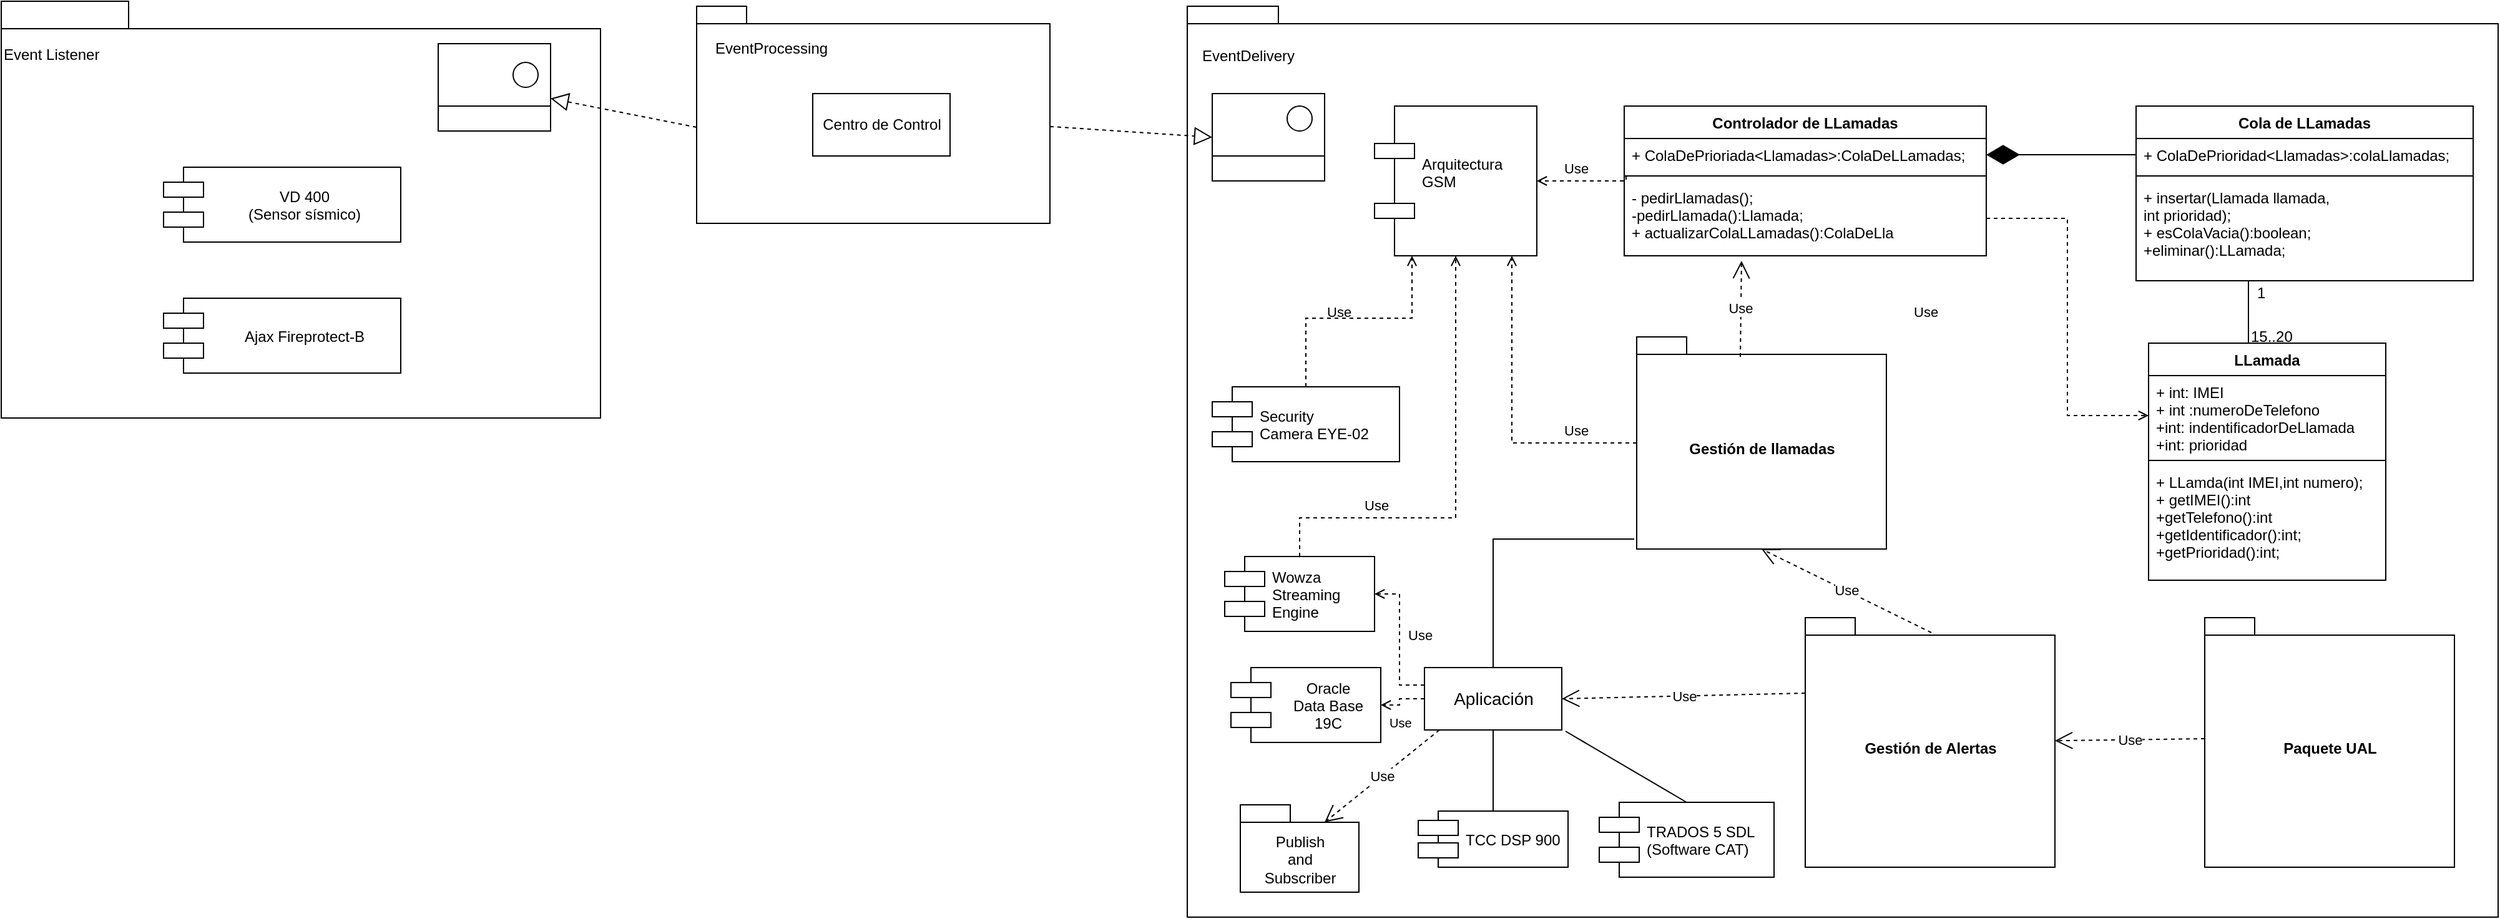 <mxfile version="12.2.4" type="device" pages="1"><diagram id="i2pYkHRXe0K37-lUeZLJ" name="Page-1"><mxGraphModel dx="1422" dy="791" grid="1" gridSize="10" guides="1" tooltips="1" connect="1" arrows="1" fold="1" page="1" pageScale="1" pageWidth="1169" pageHeight="1654" math="0" shadow="0"><root><mxCell id="0"/><mxCell id="1" parent="0"/><mxCell id="-lk-j_QBAzNRk8KsqQVB-1" value="" style="shape=folder;fontStyle=1;spacingTop=10;tabWidth=102;tabHeight=22;tabPosition=left;html=1;" parent="1" vertex="1"><mxGeometry x="120" y="382" width="480" height="334" as="geometry"/></mxCell><mxCell id="-lk-j_QBAzNRk8KsqQVB-2" value="Event Listener" style="text;html=1;resizable=0;points=[];autosize=1;align=left;verticalAlign=top;spacingTop=-4;" parent="1" vertex="1"><mxGeometry x="120" y="415" width="90" height="20" as="geometry"/></mxCell><mxCell id="-lk-j_QBAzNRk8KsqQVB-11" value="" style="shape=folder;fontStyle=1;spacingTop=10;tabWidth=40;tabHeight=14;tabPosition=left;html=1;" parent="1" vertex="1"><mxGeometry x="677" y="386" width="283" height="174" as="geometry"/></mxCell><mxCell id="-lk-j_QBAzNRk8KsqQVB-12" value="EventProcessing" style="text;html=1;resizable=0;points=[];autosize=1;align=left;verticalAlign=top;spacingTop=-4;" parent="1" vertex="1"><mxGeometry x="690" y="410" width="110" height="20" as="geometry"/></mxCell><mxCell id="-lk-j_QBAzNRk8KsqQVB-26" value="" style="endArrow=block;dashed=1;endFill=0;endSize=12;html=1;exitX=0;exitY=0;exitDx=0;exitDy=97;exitPerimeter=0;" parent="1" source="-lk-j_QBAzNRk8KsqQVB-11" target="wiB7oKwoH8bAFENCHkaS-10" edge="1"><mxGeometry width="160" relative="1" as="geometry"><mxPoint x="733.5" y="760" as="sourcePoint"/><mxPoint x="950" y="490" as="targetPoint"/></mxGeometry></mxCell><mxCell id="-lk-j_QBAzNRk8KsqQVB-27" value="" style="endArrow=block;dashed=1;endFill=0;endSize=12;html=1;entryX=0;entryY=0.5;entryDx=0;entryDy=0;" parent="1" source="-lk-j_QBAzNRk8KsqQVB-11" target="kS-_R1Jv_6tj9Zh3UjJR-27" edge="1"><mxGeometry width="160" relative="1" as="geometry"><mxPoint x="1293.5" y="670" as="sourcePoint"/><mxPoint x="2160" y="525" as="targetPoint"/></mxGeometry></mxCell><mxCell id="wiB7oKwoH8bAFENCHkaS-10" value="" style="rounded=0;whiteSpace=wrap;html=1;" parent="1" vertex="1"><mxGeometry x="470" y="416" width="90" height="70" as="geometry"/></mxCell><mxCell id="wiB7oKwoH8bAFENCHkaS-11" value="" style="rounded=0;whiteSpace=wrap;html=1;" parent="1" vertex="1"><mxGeometry x="470" y="466" width="90" height="20" as="geometry"/></mxCell><mxCell id="wiB7oKwoH8bAFENCHkaS-12" value="" style="ellipse;whiteSpace=wrap;html=1;aspect=fixed;" parent="1" vertex="1"><mxGeometry x="530" y="431" width="20" height="20" as="geometry"/></mxCell><mxCell id="F1O-U9rDE_01fpHh5WV3-1" value="VD 400 &#xA;(Sensor sísmico)" style="shape=component;align=center;spacingLeft=36;" parent="1" vertex="1"><mxGeometry x="250" y="515" width="190" height="60" as="geometry"/></mxCell><mxCell id="F1O-U9rDE_01fpHh5WV3-2" value="Ajax Fireprotect-B" style="shape=component;align=center;spacingLeft=36;" parent="1" vertex="1"><mxGeometry x="250" y="620" width="190" height="60" as="geometry"/></mxCell><mxCell id="F1O-U9rDE_01fpHh5WV3-3" value="Centro de Control" style="html=1;align=center;" parent="1" vertex="1"><mxGeometry x="770" y="456" width="110" height="50" as="geometry"/></mxCell><mxCell id="kS-_R1Jv_6tj9Zh3UjJR-1" value="" style="shape=folder;fontStyle=1;spacingTop=10;tabWidth=40;tabHeight=14;tabPosition=left;html=1;fillColor=none;" parent="1" vertex="1"><mxGeometry x="1070" y="386" width="1050" height="730" as="geometry"/></mxCell><mxCell id="kS-_R1Jv_6tj9Zh3UjJR-2" value="EventDelivery" style="text;html=1;resizable=0;points=[];autosize=1;align=left;verticalAlign=top;spacingTop=-4;" parent="1" vertex="1"><mxGeometry x="1080" y="416" width="90" height="20" as="geometry"/></mxCell><mxCell id="kS-_R1Jv_6tj9Zh3UjJR-3" value="Arquitectura&#xA;GSM&#xA;" style="shape=component;align=left;spacingLeft=36;" parent="1" vertex="1"><mxGeometry x="1220" y="466" width="130" height="120" as="geometry"/></mxCell><mxCell id="kS-_R1Jv_6tj9Zh3UjJR-4" value="LLamada" style="swimlane;fontStyle=1;align=center;verticalAlign=top;childLayout=stackLayout;horizontal=1;startSize=26;horizontalStack=0;resizeParent=1;resizeParentMax=0;resizeLast=0;collapsible=1;marginBottom=0;" parent="1" vertex="1"><mxGeometry x="1840" y="656" width="190" height="190" as="geometry"/></mxCell><mxCell id="kS-_R1Jv_6tj9Zh3UjJR-5" value="+ int: IMEI&#xA;+ int :numeroDeTelefono&#xA;+int: indentificadorDeLlamada&#xA;+int: prioridad&#xA;" style="text;strokeColor=none;fillColor=none;align=left;verticalAlign=top;spacingLeft=4;spacingRight=4;overflow=hidden;rotatable=0;points=[[0,0.5],[1,0.5]];portConstraint=eastwest;" parent="kS-_R1Jv_6tj9Zh3UjJR-4" vertex="1"><mxGeometry y="26" width="190" height="64" as="geometry"/></mxCell><mxCell id="kS-_R1Jv_6tj9Zh3UjJR-6" value="" style="line;strokeWidth=1;fillColor=none;align=left;verticalAlign=middle;spacingTop=-1;spacingLeft=3;spacingRight=3;rotatable=0;labelPosition=right;points=[];portConstraint=eastwest;" parent="kS-_R1Jv_6tj9Zh3UjJR-4" vertex="1"><mxGeometry y="90" width="190" height="8" as="geometry"/></mxCell><mxCell id="kS-_R1Jv_6tj9Zh3UjJR-7" value="+ LLamda(int IMEI,int numero);&#xA;+ getIMEI():int&#xA;+getTelefono():int&#xA;+getIdentificador():int;&#xA;+getPrioridad():int;&#xA;&#xA;" style="text;strokeColor=none;fillColor=none;align=left;verticalAlign=top;spacingLeft=4;spacingRight=4;overflow=hidden;rotatable=0;points=[[0,0.5],[1,0.5]];portConstraint=eastwest;" parent="kS-_R1Jv_6tj9Zh3UjJR-4" vertex="1"><mxGeometry y="98" width="190" height="92" as="geometry"/></mxCell><mxCell id="kS-_R1Jv_6tj9Zh3UjJR-8" style="edgeStyle=orthogonalEdgeStyle;rounded=0;orthogonalLoop=1;jettySize=auto;html=1;exitX=0.5;exitY=1;exitDx=0;exitDy=0;entryX=0.5;entryY=0;entryDx=0;entryDy=0;startArrow=none;startFill=0;endArrow=none;endFill=0;strokeWidth=1;" parent="1" source="kS-_R1Jv_6tj9Zh3UjJR-9" target="kS-_R1Jv_6tj9Zh3UjJR-4" edge="1"><mxGeometry relative="1" as="geometry"><Array as="points"><mxPoint x="1920" y="656"/></Array></mxGeometry></mxCell><mxCell id="kS-_R1Jv_6tj9Zh3UjJR-9" value="Cola de LLamadas" style="swimlane;fontStyle=1;align=center;verticalAlign=top;childLayout=stackLayout;horizontal=1;startSize=26;horizontalStack=0;resizeParent=1;resizeParentMax=0;resizeLast=0;collapsible=1;marginBottom=0;" parent="1" vertex="1"><mxGeometry x="1830" y="466" width="270" height="140" as="geometry"/></mxCell><mxCell id="kS-_R1Jv_6tj9Zh3UjJR-10" value="+ ColaDePrioridad&lt;Llamadas&gt;:colaLlamadas;" style="text;strokeColor=none;fillColor=none;align=left;verticalAlign=top;spacingLeft=4;spacingRight=4;overflow=hidden;rotatable=0;points=[[0,0.5],[1,0.5]];portConstraint=eastwest;" parent="kS-_R1Jv_6tj9Zh3UjJR-9" vertex="1"><mxGeometry y="26" width="270" height="26" as="geometry"/></mxCell><mxCell id="kS-_R1Jv_6tj9Zh3UjJR-11" value="" style="line;strokeWidth=1;fillColor=none;align=left;verticalAlign=middle;spacingTop=-1;spacingLeft=3;spacingRight=3;rotatable=0;labelPosition=right;points=[];portConstraint=eastwest;" parent="kS-_R1Jv_6tj9Zh3UjJR-9" vertex="1"><mxGeometry y="52" width="270" height="8" as="geometry"/></mxCell><mxCell id="kS-_R1Jv_6tj9Zh3UjJR-12" value="+ insertar(Llamada llamada, &#xA;int prioridad);&#xA;+ esColaVacia():boolean;&#xA;+eliminar():LLamada;&#xA;" style="text;strokeColor=none;fillColor=none;align=left;verticalAlign=top;spacingLeft=4;spacingRight=4;overflow=hidden;rotatable=0;points=[[0,0.5],[1,0.5]];portConstraint=eastwest;" parent="kS-_R1Jv_6tj9Zh3UjJR-9" vertex="1"><mxGeometry y="60" width="270" height="80" as="geometry"/></mxCell><mxCell id="kS-_R1Jv_6tj9Zh3UjJR-13" value="15..20" style="text;html=1;resizable=0;points=[];autosize=1;align=left;verticalAlign=top;spacingTop=-4;" parent="1" vertex="1"><mxGeometry x="1920" y="641" width="50" height="20" as="geometry"/></mxCell><mxCell id="kS-_R1Jv_6tj9Zh3UjJR-14" value="1" style="text;html=1;resizable=0;points=[];autosize=1;align=left;verticalAlign=top;spacingTop=-4;" parent="1" vertex="1"><mxGeometry x="1925" y="606" width="20" height="20" as="geometry"/></mxCell><mxCell id="kS-_R1Jv_6tj9Zh3UjJR-15" style="edgeStyle=orthogonalEdgeStyle;rounded=0;orthogonalLoop=1;jettySize=auto;html=1;endArrow=open;endFill=0;dashed=1;" parent="1" source="kS-_R1Jv_6tj9Zh3UjJR-16" target="kS-_R1Jv_6tj9Zh3UjJR-3" edge="1"><mxGeometry relative="1" as="geometry"><Array as="points"><mxPoint x="1330" y="736"/></Array></mxGeometry></mxCell><mxCell id="kS-_R1Jv_6tj9Zh3UjJR-16" value="Gestión de llamadas" style="shape=folder;fontStyle=1;spacingTop=10;tabWidth=40;tabHeight=14;tabPosition=left;html=1;" parent="1" vertex="1"><mxGeometry x="1430" y="651" width="200" height="170" as="geometry"/></mxCell><mxCell id="kS-_R1Jv_6tj9Zh3UjJR-17" value="Controlador de LLamadas" style="swimlane;fontStyle=1;align=center;verticalAlign=top;childLayout=stackLayout;horizontal=1;startSize=26;horizontalStack=0;resizeParent=1;resizeParentMax=0;resizeLast=0;collapsible=1;marginBottom=0;" parent="1" vertex="1"><mxGeometry x="1420" y="466" width="290" height="120" as="geometry"/></mxCell><mxCell id="kS-_R1Jv_6tj9Zh3UjJR-18" value="+ ColaDePrioriada&lt;Llamadas&gt;:ColaDeLLamadas;" style="text;strokeColor=none;fillColor=none;align=left;verticalAlign=top;spacingLeft=4;spacingRight=4;overflow=hidden;rotatable=0;points=[[0,0.5],[1,0.5]];portConstraint=eastwest;" parent="kS-_R1Jv_6tj9Zh3UjJR-17" vertex="1"><mxGeometry y="26" width="290" height="26" as="geometry"/></mxCell><mxCell id="kS-_R1Jv_6tj9Zh3UjJR-19" value="" style="line;strokeWidth=1;fillColor=none;align=left;verticalAlign=middle;spacingTop=-1;spacingLeft=3;spacingRight=3;rotatable=0;labelPosition=right;points=[];portConstraint=eastwest;" parent="kS-_R1Jv_6tj9Zh3UjJR-17" vertex="1"><mxGeometry y="52" width="290" height="8" as="geometry"/></mxCell><mxCell id="kS-_R1Jv_6tj9Zh3UjJR-20" value="- pedirLlamadas();&#xA;-pedirLlamada():Llamada;&#xA;+ actualizarColaLLamadas():ColaDeLla&#xA;" style="text;strokeColor=none;fillColor=none;align=left;verticalAlign=top;spacingLeft=4;spacingRight=4;overflow=hidden;rotatable=0;points=[[0,0.5],[1,0.5]];portConstraint=eastwest;" parent="kS-_R1Jv_6tj9Zh3UjJR-17" vertex="1"><mxGeometry y="60" width="290" height="60" as="geometry"/></mxCell><mxCell id="kS-_R1Jv_6tj9Zh3UjJR-21" value="" style="endArrow=diamondThin;endFill=1;endSize=24;html=1;exitX=0;exitY=0.5;exitDx=0;exitDy=0;" parent="1" source="kS-_R1Jv_6tj9Zh3UjJR-10" target="kS-_R1Jv_6tj9Zh3UjJR-18" edge="1"><mxGeometry width="160" relative="1" as="geometry"><mxPoint x="1650" y="505" as="sourcePoint"/><mxPoint x="1690" y="506" as="targetPoint"/></mxGeometry></mxCell><mxCell id="kS-_R1Jv_6tj9Zh3UjJR-22" style="edgeStyle=orthogonalEdgeStyle;rounded=0;orthogonalLoop=1;jettySize=auto;html=1;entryX=0;entryY=0.5;entryDx=0;entryDy=0;dashed=1;endArrow=open;endFill=0;strokeWidth=1;" parent="1" source="kS-_R1Jv_6tj9Zh3UjJR-20" target="kS-_R1Jv_6tj9Zh3UjJR-5" edge="1"><mxGeometry relative="1" as="geometry"/></mxCell><mxCell id="kS-_R1Jv_6tj9Zh3UjJR-23" style="edgeStyle=orthogonalEdgeStyle;rounded=0;orthogonalLoop=1;jettySize=auto;html=1;exitX=0.005;exitY=-0.067;exitDx=0;exitDy=0;dashed=1;startArrow=none;startFill=0;endArrow=open;endFill=0;strokeWidth=1;exitPerimeter=0;entryX=1;entryY=0.5;entryDx=0;entryDy=0;" parent="1" source="kS-_R1Jv_6tj9Zh3UjJR-20" target="kS-_R1Jv_6tj9Zh3UjJR-3" edge="1"><mxGeometry relative="1" as="geometry"><Array as="points"><mxPoint x="1421" y="526"/></Array></mxGeometry></mxCell><mxCell id="kS-_R1Jv_6tj9Zh3UjJR-24" style="edgeStyle=orthogonalEdgeStyle;rounded=0;orthogonalLoop=1;jettySize=auto;html=1;entryX=-0.01;entryY=0.953;entryDx=0;entryDy=0;entryPerimeter=0;endArrow=none;endFill=0;" parent="1" source="kS-_R1Jv_6tj9Zh3UjJR-26" target="kS-_R1Jv_6tj9Zh3UjJR-16" edge="1"><mxGeometry relative="1" as="geometry"><Array as="points"><mxPoint x="1410" y="813"/><mxPoint x="1410" y="813"/></Array></mxGeometry></mxCell><mxCell id="kS-_R1Jv_6tj9Zh3UjJR-25" style="edgeStyle=orthogonalEdgeStyle;rounded=0;orthogonalLoop=1;jettySize=auto;html=1;entryX=1;entryY=0.5;entryDx=0;entryDy=0;dashed=1;startArrow=none;startFill=0;endArrow=open;endFill=0;" parent="1" source="kS-_R1Jv_6tj9Zh3UjJR-26" target="kS-_R1Jv_6tj9Zh3UjJR-34" edge="1"><mxGeometry relative="1" as="geometry"><Array as="points"><mxPoint x="1240" y="930"/><mxPoint x="1240" y="857"/></Array></mxGeometry></mxCell><mxCell id="RLIhLpDfIdcpI8NtRNBg-2" style="edgeStyle=orthogonalEdgeStyle;rounded=0;orthogonalLoop=1;jettySize=auto;html=1;dashed=1;endArrow=open;endFill=0;" parent="1" source="kS-_R1Jv_6tj9Zh3UjJR-26" target="RLIhLpDfIdcpI8NtRNBg-1" edge="1"><mxGeometry relative="1" as="geometry"/></mxCell><mxCell id="kS-_R1Jv_6tj9Zh3UjJR-26" value="&lt;font style=&quot;font-size: 14px&quot;&gt;Aplicación&lt;/font&gt;" style="html=1;" parent="1" vertex="1"><mxGeometry x="1260" y="916" width="110" height="50" as="geometry"/></mxCell><mxCell id="kS-_R1Jv_6tj9Zh3UjJR-27" value="" style="rounded=0;whiteSpace=wrap;html=1;" parent="1" vertex="1"><mxGeometry x="1090" y="456" width="90" height="70" as="geometry"/></mxCell><mxCell id="kS-_R1Jv_6tj9Zh3UjJR-28" value="" style="rounded=0;whiteSpace=wrap;html=1;" parent="1" vertex="1"><mxGeometry x="1090" y="506" width="90" height="20" as="geometry"/></mxCell><mxCell id="kS-_R1Jv_6tj9Zh3UjJR-29" value="" style="ellipse;whiteSpace=wrap;html=1;aspect=fixed;" parent="1" vertex="1"><mxGeometry x="1150" y="466" width="20" height="20" as="geometry"/></mxCell><mxCell id="kS-_R1Jv_6tj9Zh3UjJR-30" style="edgeStyle=orthogonalEdgeStyle;rounded=0;orthogonalLoop=1;jettySize=auto;html=1;endArrow=open;endFill=0;startArrow=none;startFill=0;dashed=1;exitX=0.5;exitY=0;exitDx=0;exitDy=0;" parent="1" source="kS-_R1Jv_6tj9Zh3UjJR-31" target="kS-_R1Jv_6tj9Zh3UjJR-3" edge="1"><mxGeometry relative="1" as="geometry"><Array as="points"><mxPoint x="1165" y="636"/><mxPoint x="1250" y="636"/></Array></mxGeometry></mxCell><mxCell id="kS-_R1Jv_6tj9Zh3UjJR-31" value="Security &#xA;Camera EYE-02" style="shape=component;align=left;spacingLeft=36;" parent="1" vertex="1"><mxGeometry x="1090" y="691" width="150" height="60" as="geometry"/></mxCell><mxCell id="kS-_R1Jv_6tj9Zh3UjJR-32" value="Gestión de Alertas" style="shape=folder;fontStyle=1;spacingTop=10;tabWidth=40;tabHeight=14;tabPosition=left;html=1;" parent="1" vertex="1"><mxGeometry x="1565" y="876" width="200" height="200" as="geometry"/></mxCell><mxCell id="kS-_R1Jv_6tj9Zh3UjJR-33" style="edgeStyle=orthogonalEdgeStyle;rounded=0;orthogonalLoop=1;jettySize=auto;html=1;dashed=1;startArrow=none;startFill=0;endArrow=open;endFill=0;" parent="1" source="kS-_R1Jv_6tj9Zh3UjJR-34" target="kS-_R1Jv_6tj9Zh3UjJR-3" edge="1"><mxGeometry relative="1" as="geometry"><Array as="points"><mxPoint x="1160" y="796"/><mxPoint x="1285" y="796"/></Array></mxGeometry></mxCell><mxCell id="kS-_R1Jv_6tj9Zh3UjJR-34" value="Wowza &#xA;Streaming&#xA;Engine" style="shape=component;align=left;spacingLeft=36;" parent="1" vertex="1"><mxGeometry x="1100" y="827" width="120" height="60" as="geometry"/></mxCell><mxCell id="kS-_R1Jv_6tj9Zh3UjJR-35" value="&lt;font style=&quot;font-size: 11px&quot;&gt;Use&lt;/font&gt;" style="text;html=1;resizable=0;points=[];autosize=1;align=left;verticalAlign=top;spacingTop=-4;" parent="1" vertex="1"><mxGeometry x="1180" y="621" width="30" height="20" as="geometry"/></mxCell><mxCell id="kS-_R1Jv_6tj9Zh3UjJR-36" value="&lt;font style=&quot;font-size: 11px&quot;&gt;Use&lt;/font&gt;" style="text;html=1;resizable=0;points=[];autosize=1;align=left;verticalAlign=top;spacingTop=-4;" parent="1" vertex="1"><mxGeometry x="1210" y="776" width="30" height="20" as="geometry"/></mxCell><mxCell id="kS-_R1Jv_6tj9Zh3UjJR-37" value="&lt;font style=&quot;font-size: 11px&quot;&gt;Use&lt;/font&gt;" style="text;html=1;resizable=0;points=[];autosize=1;align=left;verticalAlign=top;spacingTop=-4;" parent="1" vertex="1"><mxGeometry x="1370" y="716" width="30" height="20" as="geometry"/></mxCell><mxCell id="kS-_R1Jv_6tj9Zh3UjJR-38" value="&lt;font style=&quot;font-size: 11px&quot;&gt;Use&lt;/font&gt;" style="text;html=1;resizable=0;points=[];autosize=1;align=left;verticalAlign=top;spacingTop=-4;" parent="1" vertex="1"><mxGeometry x="1370" y="506" width="30" height="20" as="geometry"/></mxCell><mxCell id="kS-_R1Jv_6tj9Zh3UjJR-39" value="&lt;font style=&quot;font-size: 11px&quot;&gt;Use&lt;/font&gt;" style="text;html=1;resizable=0;points=[];autosize=1;align=left;verticalAlign=top;spacingTop=-4;" parent="1" vertex="1"><mxGeometry x="1650" y="621" width="30" height="20" as="geometry"/></mxCell><mxCell id="kS-_R1Jv_6tj9Zh3UjJR-40" value="&lt;font style=&quot;font-size: 11px&quot;&gt;Use&lt;/font&gt;" style="text;html=1;resizable=0;points=[];autosize=1;align=left;verticalAlign=top;spacingTop=-4;" parent="1" vertex="1"><mxGeometry x="1245" y="880" width="30" height="20" as="geometry"/></mxCell><mxCell id="kS-_R1Jv_6tj9Zh3UjJR-41" value="Use" style="endArrow=open;endSize=12;dashed=1;html=1;entryX=0.5;entryY=1;entryDx=0;entryDy=0;entryPerimeter=0;exitX=0.505;exitY=0.06;exitDx=0;exitDy=0;exitPerimeter=0;" parent="1" source="kS-_R1Jv_6tj9Zh3UjJR-32" target="kS-_R1Jv_6tj9Zh3UjJR-16" edge="1"><mxGeometry width="160" relative="1" as="geometry"><mxPoint x="1530" y="896" as="sourcePoint"/><mxPoint x="1660" y="856" as="targetPoint"/></mxGeometry></mxCell><mxCell id="kS-_R1Jv_6tj9Zh3UjJR-42" value="Use" style="endArrow=open;endSize=12;dashed=1;html=1;exitX=0;exitY=0;exitDx=0;exitDy=60.5;exitPerimeter=0;entryX=1;entryY=0.5;entryDx=0;entryDy=0;" parent="1" source="kS-_R1Jv_6tj9Zh3UjJR-32" target="kS-_R1Jv_6tj9Zh3UjJR-26" edge="1"><mxGeometry width="160" relative="1" as="geometry"><mxPoint x="1240" y="1026" as="sourcePoint"/><mxPoint x="1400" y="1026" as="targetPoint"/></mxGeometry></mxCell><mxCell id="kS-_R1Jv_6tj9Zh3UjJR-43" value="Use" style="endArrow=open;endSize=12;dashed=1;html=1;exitX=0.415;exitY=0.094;exitDx=0;exitDy=0;exitPerimeter=0;entryX=0.324;entryY=1.067;entryDx=0;entryDy=0;entryPerimeter=0;" parent="1" source="kS-_R1Jv_6tj9Zh3UjJR-16" target="kS-_R1Jv_6tj9Zh3UjJR-20" edge="1"><mxGeometry width="160" relative="1" as="geometry"><mxPoint x="1380" y="616" as="sourcePoint"/><mxPoint x="1540" y="616" as="targetPoint"/></mxGeometry></mxCell><mxCell id="kS-_R1Jv_6tj9Zh3UjJR-44" value="TCC DSP 900 " style="shape=component;align=left;spacingLeft=36;" parent="1" vertex="1"><mxGeometry x="1255" y="1031" width="120" height="45" as="geometry"/></mxCell><mxCell id="kS-_R1Jv_6tj9Zh3UjJR-45" value="" style="endArrow=none;html=1;entryX=0.5;entryY=1;entryDx=0;entryDy=0;exitX=0.5;exitY=0;exitDx=0;exitDy=0;" parent="1" source="kS-_R1Jv_6tj9Zh3UjJR-44" target="kS-_R1Jv_6tj9Zh3UjJR-26" edge="1"><mxGeometry width="50" height="50" relative="1" as="geometry"><mxPoint x="1140" y="1066" as="sourcePoint"/><mxPoint x="1190" y="1016" as="targetPoint"/></mxGeometry></mxCell><mxCell id="kS-_R1Jv_6tj9Zh3UjJR-46" value="" style="shape=folder;fontStyle=1;spacingTop=10;tabWidth=40;tabHeight=14;tabPosition=left;html=1;" parent="1" vertex="1"><mxGeometry x="1112.5" y="1026" width="95" height="70" as="geometry"/></mxCell><mxCell id="kS-_R1Jv_6tj9Zh3UjJR-47" value="&lt;div align=&quot;center&quot;&gt;Publish&lt;/div&gt;&lt;div align=&quot;center&quot;&gt;and&lt;/div&gt;&lt;div align=&quot;center&quot;&gt;Subscriber&lt;br&gt;&lt;/div&gt;" style="text;html=1;resizable=0;points=[];autosize=1;align=center;verticalAlign=top;spacingTop=-4;" parent="1" vertex="1"><mxGeometry x="1120" y="1046" width="80" height="40" as="geometry"/></mxCell><mxCell id="kS-_R1Jv_6tj9Zh3UjJR-48" value="Use" style="endArrow=open;endSize=12;dashed=1;html=1;exitX=0.109;exitY=1;exitDx=0;exitDy=0;exitPerimeter=0;entryX=0;entryY=0;entryDx=67.5;entryDy=14;entryPerimeter=0;" parent="1" source="kS-_R1Jv_6tj9Zh3UjJR-26" target="kS-_R1Jv_6tj9Zh3UjJR-46" edge="1"><mxGeometry width="160" relative="1" as="geometry"><mxPoint x="1120" y="1006" as="sourcePoint"/><mxPoint x="1280" y="1006" as="targetPoint"/></mxGeometry></mxCell><mxCell id="kS-_R1Jv_6tj9Zh3UjJR-49" value="Paquete UAL" style="shape=folder;fontStyle=1;spacingTop=10;tabWidth=40;tabHeight=14;tabPosition=left;html=1;" parent="1" vertex="1"><mxGeometry x="1885" y="876" width="200" height="200" as="geometry"/></mxCell><mxCell id="kS-_R1Jv_6tj9Zh3UjJR-50" value="Use" style="endArrow=open;endSize=12;dashed=1;html=1;exitX=0;exitY=0.485;exitDx=0;exitDy=0;exitPerimeter=0;" parent="1" source="kS-_R1Jv_6tj9Zh3UjJR-49" target="kS-_R1Jv_6tj9Zh3UjJR-32" edge="1"><mxGeometry width="160" relative="1" as="geometry"><mxPoint x="1775" y="1046" as="sourcePoint"/><mxPoint x="1935" y="1046" as="targetPoint"/></mxGeometry></mxCell><mxCell id="kS-_R1Jv_6tj9Zh3UjJR-51" value="TRADOS 5 SDL&#xA;(Software CAT)" style="shape=component;align=left;spacingLeft=36;" parent="1" vertex="1"><mxGeometry x="1400" y="1024" width="140" height="60" as="geometry"/></mxCell><mxCell id="kS-_R1Jv_6tj9Zh3UjJR-52" value="" style="endArrow=none;html=1;entryX=1.027;entryY=1.02;entryDx=0;entryDy=0;entryPerimeter=0;exitX=0.5;exitY=0;exitDx=0;exitDy=0;" parent="1" source="kS-_R1Jv_6tj9Zh3UjJR-51" target="kS-_R1Jv_6tj9Zh3UjJR-26" edge="1"><mxGeometry width="50" height="50" relative="1" as="geometry"><mxPoint x="1430" y="1026" as="sourcePoint"/><mxPoint x="1480" y="976" as="targetPoint"/></mxGeometry></mxCell><mxCell id="RLIhLpDfIdcpI8NtRNBg-1" value="Oracle &#xA;Data Base &#xA;19C" style="shape=component;align=center;spacingLeft=36;" parent="1" vertex="1"><mxGeometry x="1105" y="916" width="120" height="60" as="geometry"/></mxCell><mxCell id="RLIhLpDfIdcpI8NtRNBg-3" value="&lt;font style=&quot;font-size: 10px&quot;&gt;Use&lt;/font&gt;" style="text;html=1;resizable=0;points=[];autosize=1;align=left;verticalAlign=top;spacingTop=-4;" parent="1" vertex="1"><mxGeometry x="1230" y="950" width="30" height="20" as="geometry"/></mxCell></root></mxGraphModel></diagram></mxfile>